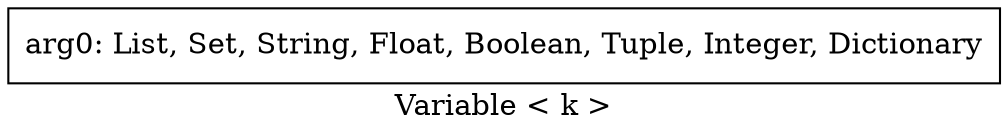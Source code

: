 digraph {
	label="Variable < k >"
	node [shape=box]
	-1 [label="arg0: List, Set, String, Float, Boolean, Tuple, Integer, Dictionary"]
}
